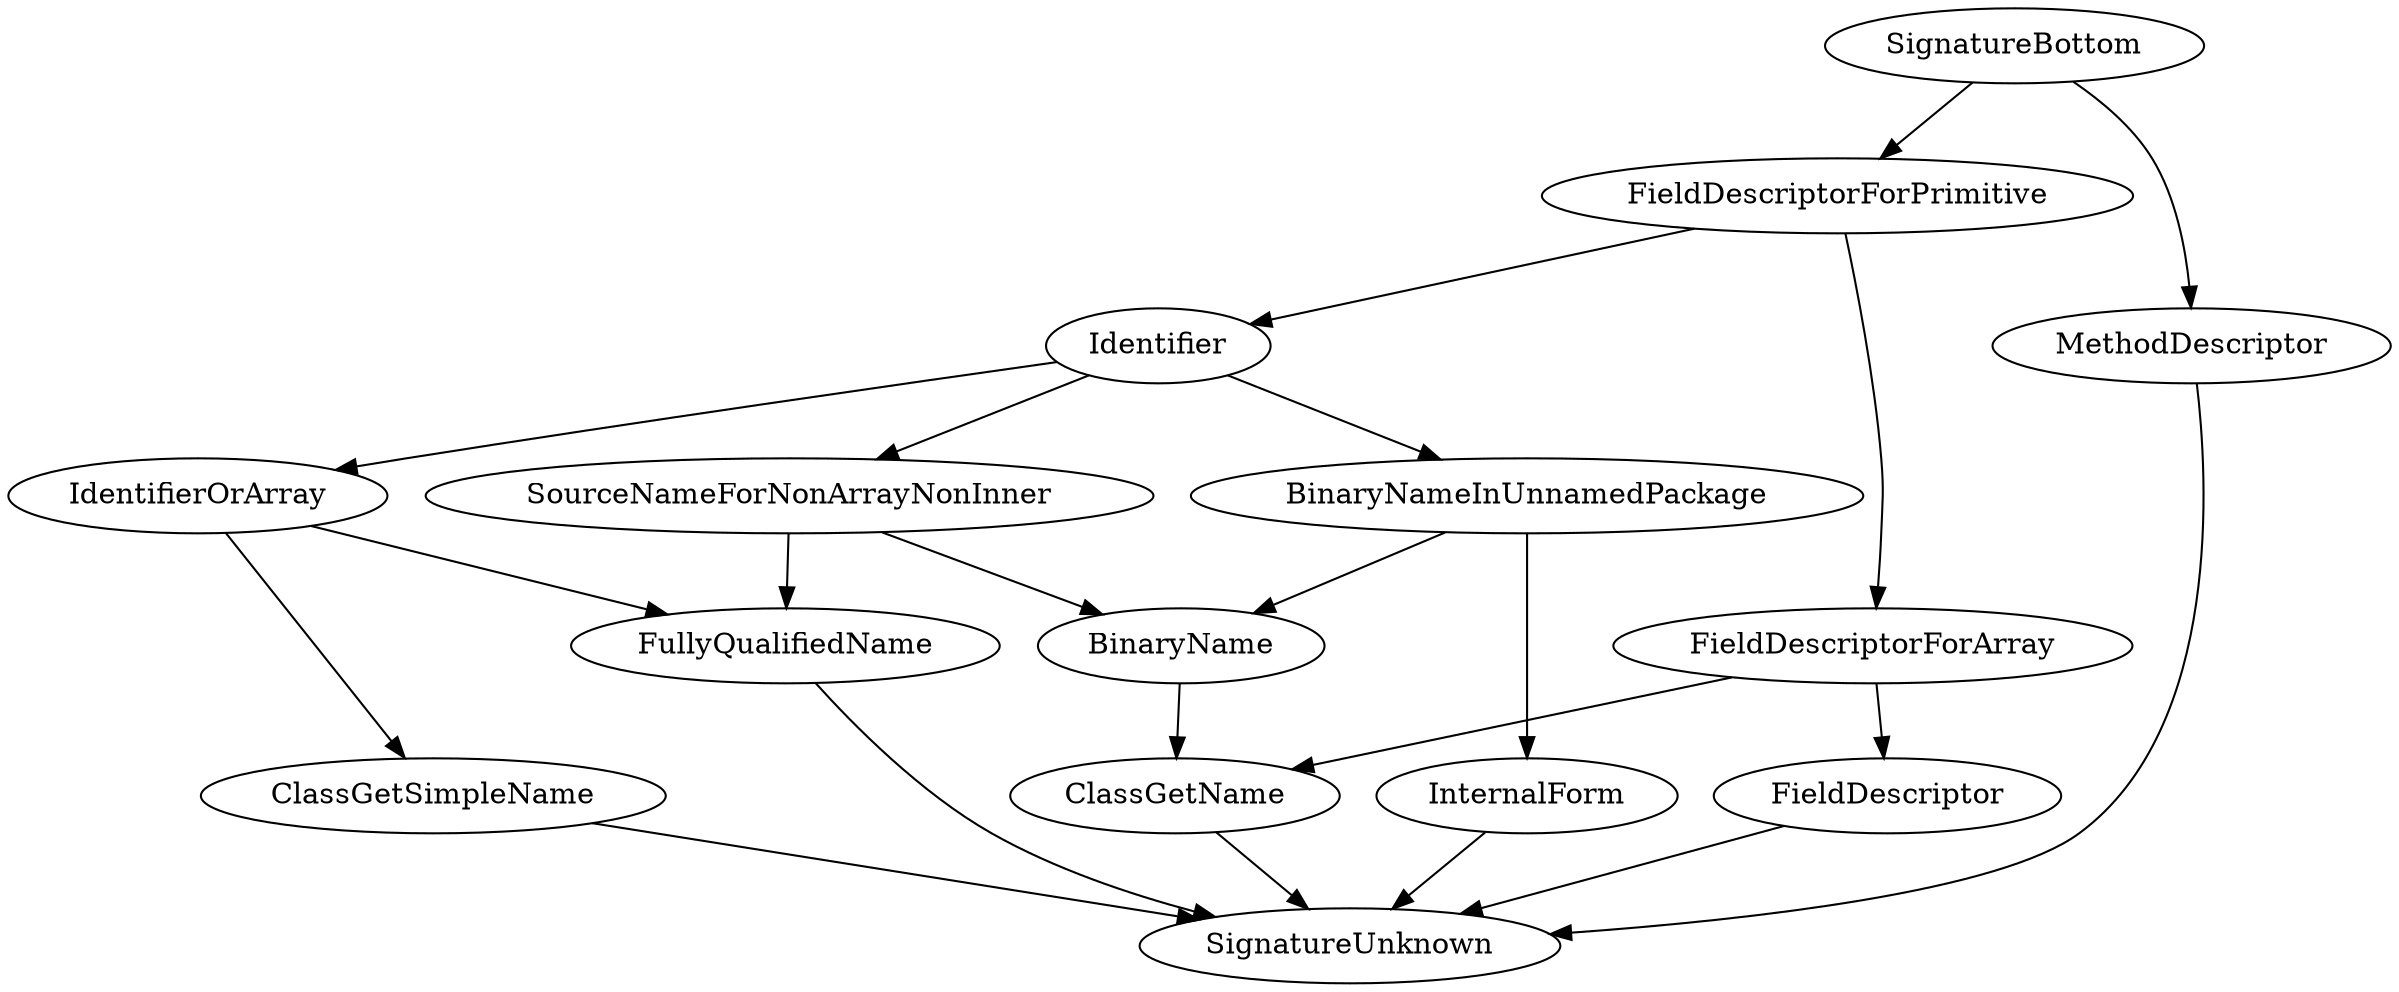 digraph G {
BinaryNameInUnnamedPackage -> BinaryName
BinaryNameInUnnamedPackage -> InternalForm
BinaryName -> ClassGetName
ClassGetName -> SignatureUnknown
ClassGetSimpleName -> SignatureUnknown
FieldDescriptorForArray -> ClassGetName
FieldDescriptorForArray -> FieldDescriptor
FieldDescriptorForPrimitive -> FieldDescriptorForArray
FieldDescriptorForPrimitive -> Identifier
FieldDescriptor -> SignatureUnknown
FullyQualifiedName -> SignatureUnknown
Identifier -> SourceNameForNonArrayNonInner
Identifier -> BinaryNameInUnnamedPackage
Identifier -> IdentifierOrArray
IdentifierOrArray -> FullyQualifiedName
IdentifierOrArray -> ClassGetSimpleName
InternalForm -> SignatureUnknown
MethodDescriptor -> SignatureUnknown
SignatureBottom -> FieldDescriptorForPrimitive
SignatureBottom -> MethodDescriptor
SourceNameForNonArrayNonInner -> FullyQualifiedName
SourceNameForNonArrayNonInner -> BinaryName
}